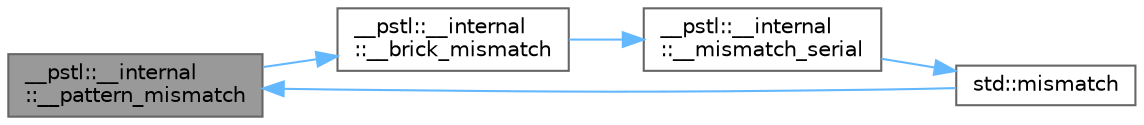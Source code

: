 digraph "__pstl::__internal::__pattern_mismatch"
{
 // LATEX_PDF_SIZE
  bgcolor="transparent";
  edge [fontname=Helvetica,fontsize=10,labelfontname=Helvetica,labelfontsize=10];
  node [fontname=Helvetica,fontsize=10,shape=box,height=0.2,width=0.4];
  rankdir="LR";
  Node1 [id="Node000001",label="__pstl::__internal\l::__pattern_mismatch",height=0.2,width=0.4,color="gray40", fillcolor="grey60", style="filled", fontcolor="black",tooltip=" "];
  Node1 -> Node2 [id="edge9_Node000001_Node000002",color="steelblue1",style="solid",tooltip=" "];
  Node2 [id="Node000002",label="__pstl::__internal\l::__brick_mismatch",height=0.2,width=0.4,color="grey40", fillcolor="white", style="filled",URL="$namespace____pstl_1_1____internal.html#a2011ee19f02c28a238c06f2b74b8106e",tooltip=" "];
  Node2 -> Node3 [id="edge10_Node000002_Node000003",color="steelblue1",style="solid",tooltip=" "];
  Node3 [id="Node000003",label="__pstl::__internal\l::__mismatch_serial",height=0.2,width=0.4,color="grey40", fillcolor="white", style="filled",URL="$namespace____pstl_1_1____internal.html#af6e1bf383fe96c36bfa6a803caa71076",tooltip=" "];
  Node3 -> Node4 [id="edge11_Node000003_Node000004",color="steelblue1",style="solid",tooltip=" "];
  Node4 [id="Node000004",label="std::mismatch",height=0.2,width=0.4,color="grey40", fillcolor="white", style="filled",URL="$namespacestd.html#a14e973b0980afe3afbceb376817e29f0",tooltip=" "];
  Node4 -> Node1 [id="edge12_Node000004_Node000001",color="steelblue1",style="solid",tooltip=" "];
}
